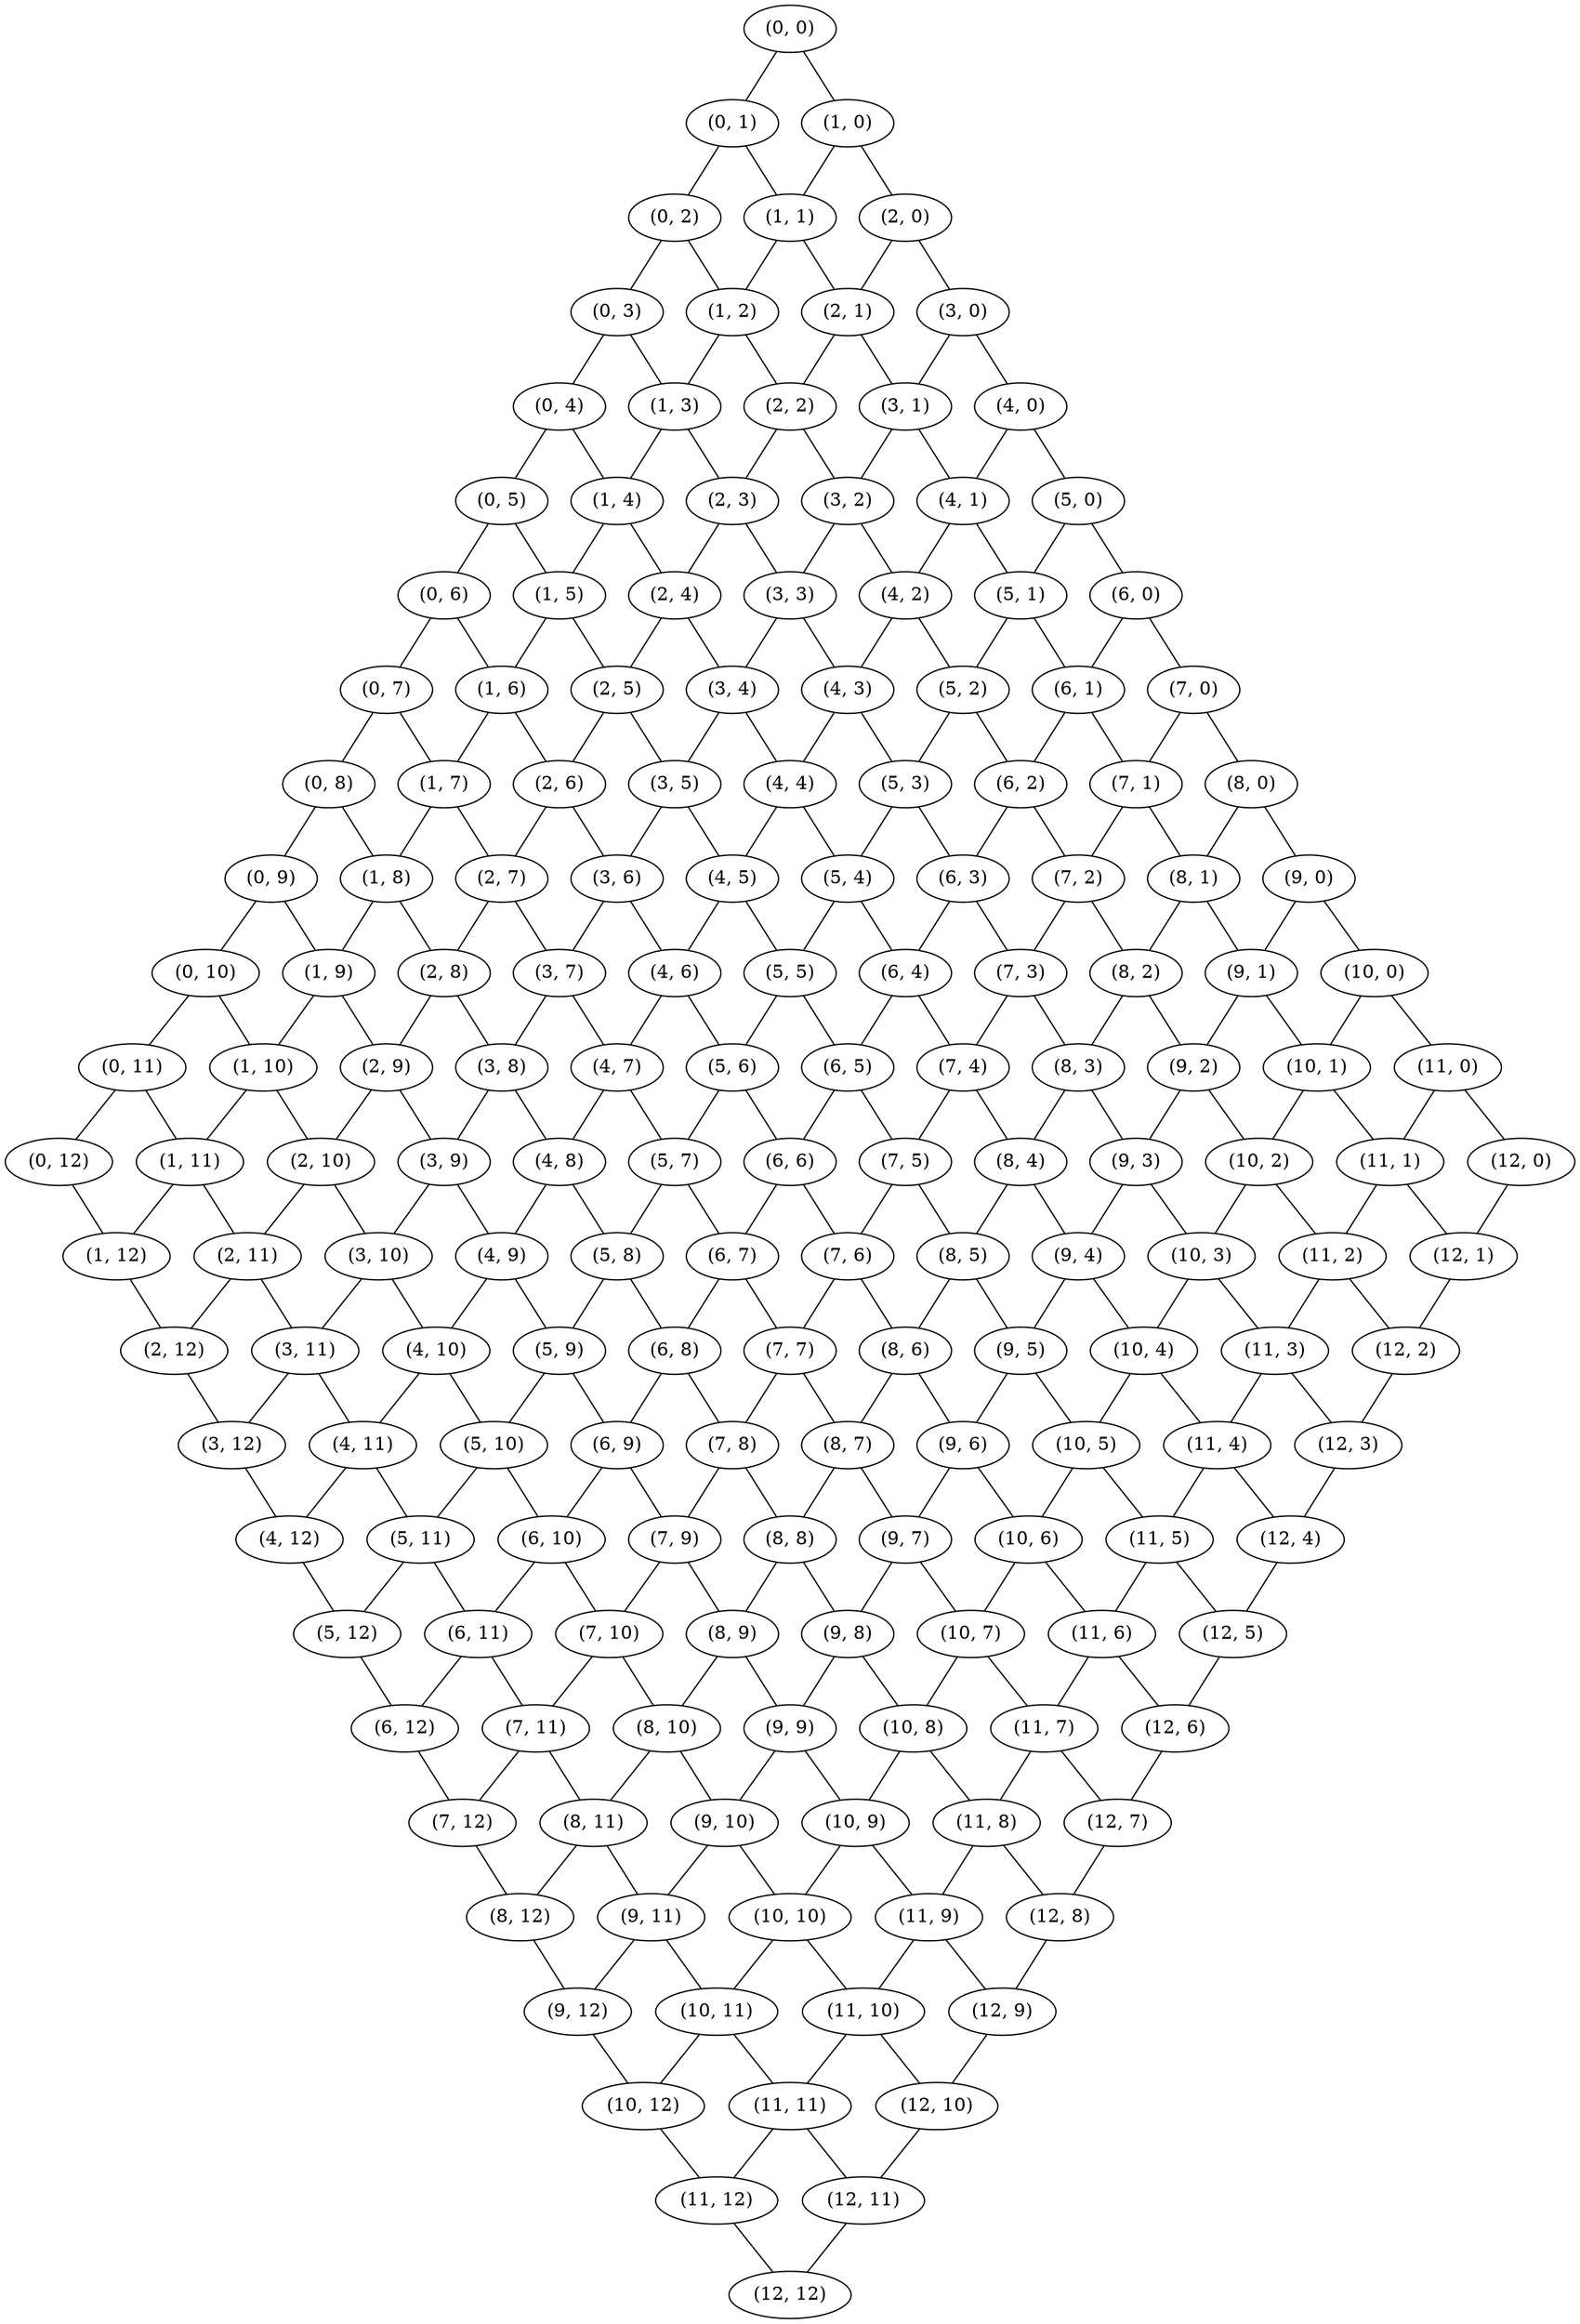 strict graph "" {
	"(0, 0)"	[heat_loss=2];
	"(0, 1)"	[heat_loss=4];
	"(0, 0)" -- "(0, 1)";
	"(1, 0)"	[heat_loss=3];
	"(0, 0)" -- "(1, 0)";
	"(0, 2)"	[heat_loss=1];
	"(0, 1)" -- "(0, 2)";
	"(1, 1)"	[heat_loss=2];
	"(0, 1)" -- "(1, 1)";
	"(0, 3)"	[heat_loss=3];
	"(0, 2)" -- "(0, 3)";
	"(1, 2)"	[heat_loss=1];
	"(0, 2)" -- "(1, 2)";
	"(0, 4)"	[heat_loss=4];
	"(0, 3)" -- "(0, 4)";
	"(1, 3)"	[heat_loss=5];
	"(0, 3)" -- "(1, 3)";
	"(0, 5)"	[heat_loss=3];
	"(0, 4)" -- "(0, 5)";
	"(1, 4)"	[heat_loss=4];
	"(0, 4)" -- "(1, 4)";
	"(0, 6)"	[heat_loss=2];
	"(0, 5)" -- "(0, 6)";
	"(1, 5)"	[heat_loss=5];
	"(0, 5)" -- "(1, 5)";
	"(0, 7)"	[heat_loss=3];
	"(0, 6)" -- "(0, 7)";
	"(1, 6)"	[heat_loss=3];
	"(0, 6)" -- "(1, 6)";
	"(0, 8)"	[heat_loss=1];
	"(0, 7)" -- "(0, 8)";
	"(1, 7)"	[heat_loss=5];
	"(0, 7)" -- "(1, 7)";
	"(0, 9)"	[heat_loss=1];
	"(0, 8)" -- "(0, 9)";
	"(1, 8)"	[heat_loss=3];
	"(0, 8)" -- "(1, 8)";
	"(0, 10)"	[heat_loss=3];
	"(0, 9)" -- "(0, 10)";
	"(1, 9)"	[heat_loss=5];
	"(0, 9)" -- "(1, 9)";
	"(0, 11)"	[heat_loss=2];
	"(0, 10)" -- "(0, 11)";
	"(1, 10)"	[heat_loss=6];
	"(0, 10)" -- "(1, 10)";
	"(0, 12)"	[heat_loss=3];
	"(0, 11)" -- "(0, 12)";
	"(1, 11)"	[heat_loss=2];
	"(0, 11)" -- "(1, 11)";
	"(1, 12)"	[heat_loss=3];
	"(0, 12)" -- "(1, 12)";
	"(1, 0)" -- "(1, 1)";
	"(2, 0)"	[heat_loss=3];
	"(1, 0)" -- "(2, 0)";
	"(1, 1)" -- "(1, 2)";
	"(2, 1)"	[heat_loss=2];
	"(1, 1)" -- "(2, 1)";
	"(1, 2)" -- "(1, 3)";
	"(2, 2)"	[heat_loss=5];
	"(1, 2)" -- "(2, 2)";
	"(1, 3)" -- "(1, 4)";
	"(2, 3)"	[heat_loss=5];
	"(1, 3)" -- "(2, 3)";
	"(1, 4)" -- "(1, 5)";
	"(2, 4)"	[heat_loss=2];
	"(1, 4)" -- "(2, 4)";
	"(1, 5)" -- "(1, 6)";
	"(2, 5)"	[heat_loss=4];
	"(1, 5)" -- "(2, 5)";
	"(1, 6)" -- "(1, 7)";
	"(2, 6)"	[heat_loss=5];
	"(1, 6)" -- "(2, 6)";
	"(1, 7)" -- "(1, 8)";
	"(2, 7)"	[heat_loss=6];
	"(1, 7)" -- "(2, 7)";
	"(1, 8)" -- "(1, 9)";
	"(2, 8)"	[heat_loss=5];
	"(1, 8)" -- "(2, 8)";
	"(1, 9)" -- "(1, 10)";
	"(2, 9)"	[heat_loss=4];
	"(1, 9)" -- "(2, 9)";
	"(1, 10)" -- "(1, 11)";
	"(2, 10)"	[heat_loss=2];
	"(1, 10)" -- "(2, 10)";
	"(1, 11)" -- "(1, 12)";
	"(2, 11)"	[heat_loss=5];
	"(1, 11)" -- "(2, 11)";
	"(2, 12)"	[heat_loss=4];
	"(1, 12)" -- "(2, 12)";
	"(2, 0)" -- "(2, 1)";
	"(3, 0)"	[heat_loss=3];
	"(2, 0)" -- "(3, 0)";
	"(2, 1)" -- "(2, 2)";
	"(3, 1)"	[heat_loss=4];
	"(2, 1)" -- "(3, 1)";
	"(2, 2)" -- "(2, 3)";
	"(3, 2)"	[heat_loss=4];
	"(2, 2)" -- "(3, 2)";
	"(2, 3)" -- "(2, 4)";
	"(3, 3)"	[heat_loss=6];
	"(2, 3)" -- "(3, 3)";
	"(2, 4)" -- "(2, 5)";
	"(3, 4)"	[heat_loss=5];
	"(2, 4)" -- "(3, 4)";
	"(2, 5)" -- "(2, 6)";
	"(3, 5)"	[heat_loss=8];
	"(2, 5)" -- "(3, 5)";
	"(2, 6)" -- "(2, 7)";
	"(3, 6)"	[heat_loss=5];
	"(2, 6)" -- "(3, 6)";
	"(2, 7)" -- "(2, 8)";
	"(3, 7)"	[heat_loss=8];
	"(2, 7)" -- "(3, 7)";
	"(2, 8)" -- "(2, 9)";
	"(3, 8)"	[heat_loss=4];
	"(2, 8)" -- "(3, 8)";
	"(2, 9)" -- "(2, 10)";
	"(3, 9)"	[heat_loss=5];
	"(2, 9)" -- "(3, 9)";
	"(2, 10)" -- "(2, 11)";
	"(3, 10)"	[heat_loss=4];
	"(2, 10)" -- "(3, 10)";
	"(2, 11)" -- "(2, 12)";
	"(3, 11)"	[heat_loss=5];
	"(2, 11)" -- "(3, 11)";
	"(3, 12)"	[heat_loss=2];
	"(2, 12)" -- "(3, 12)";
	"(3, 0)" -- "(3, 1)";
	"(4, 0)"	[heat_loss=4];
	"(3, 0)" -- "(4, 0)";
	"(3, 1)" -- "(3, 2)";
	"(4, 1)"	[heat_loss=5];
	"(3, 1)" -- "(4, 1)";
	"(3, 2)" -- "(3, 3)";
	"(4, 2)"	[heat_loss=4];
	"(3, 2)" -- "(4, 2)";
	"(3, 3)" -- "(3, 4)";
	"(4, 3)"	[heat_loss=6];
	"(3, 3)" -- "(4, 3)";
	"(3, 4)" -- "(3, 5)";
	"(4, 4)"	[heat_loss=6];
	"(3, 4)" -- "(4, 4)";
	"(3, 5)" -- "(3, 6)";
	"(4, 5)"	[heat_loss=5];
	"(3, 5)" -- "(4, 5)";
	"(3, 6)" -- "(3, 7)";
	"(4, 6)"	[heat_loss=7];
	"(3, 6)" -- "(4, 6)";
	"(3, 7)" -- "(3, 8)";
	"(4, 7)"	[heat_loss=8];
	"(3, 7)" -- "(4, 7)";
	"(3, 8)" -- "(3, 9)";
	"(4, 8)"	[heat_loss=6];
	"(3, 8)" -- "(4, 8)";
	"(3, 9)" -- "(3, 10)";
	"(4, 9)"	[heat_loss=7];
	"(3, 9)" -- "(4, 9)";
	"(3, 10)" -- "(3, 11)";
	"(4, 10)"	[heat_loss=5];
	"(3, 10)" -- "(4, 10)";
	"(3, 11)" -- "(3, 12)";
	"(4, 11)"	[heat_loss=3];
	"(3, 11)" -- "(4, 11)";
	"(4, 12)"	[heat_loss=6];
	"(3, 12)" -- "(4, 12)";
	"(4, 0)" -- "(4, 1)";
	"(5, 0)"	[heat_loss=1];
	"(4, 0)" -- "(5, 0)";
	"(4, 1)" -- "(4, 2)";
	"(5, 1)"	[heat_loss=4];
	"(4, 1)" -- "(5, 1)";
	"(4, 2)" -- "(4, 3)";
	"(5, 2)"	[heat_loss=3];
	"(4, 2)" -- "(5, 2)";
	"(4, 3)" -- "(4, 4)";
	"(5, 3)"	[heat_loss=8];
	"(4, 3)" -- "(5, 3)";
	"(4, 4)" -- "(4, 5)";
	"(5, 4)"	[heat_loss=5];
	"(4, 4)" -- "(5, 4)";
	"(4, 5)" -- "(4, 6)";
	"(5, 5)"	[heat_loss=9];
	"(4, 5)" -- "(5, 5)";
	"(4, 6)" -- "(4, 7)";
	"(5, 6)"	[heat_loss=8];
	"(4, 6)" -- "(5, 6)";
	"(4, 7)" -- "(4, 8)";
	"(5, 7)"	[heat_loss=7];
	"(4, 7)" -- "(5, 7)";
	"(4, 8)" -- "(4, 9)";
	"(5, 8)"	[heat_loss=9];
	"(4, 8)" -- "(5, 8)";
	"(4, 9)" -- "(4, 10)";
	"(5, 9)"	[heat_loss=8];
	"(4, 9)" -- "(5, 9)";
	"(4, 10)" -- "(4, 11)";
	"(5, 10)"	[heat_loss=4];
	"(4, 10)" -- "(5, 10)";
	"(4, 11)" -- "(4, 12)";
	"(5, 11)"	[heat_loss=5];
	"(4, 11)" -- "(5, 11)";
	"(5, 12)"	[heat_loss=4];
	"(4, 12)" -- "(5, 12)";
	"(5, 0)" -- "(5, 1)";
	"(6, 0)"	[heat_loss=4];
	"(5, 0)" -- "(6, 0)";
	"(5, 1)" -- "(5, 2)";
	"(6, 1)"	[heat_loss=4];
	"(5, 1)" -- "(6, 1)";
	"(5, 2)" -- "(5, 3)";
	"(6, 2)"	[heat_loss=5];
	"(5, 2)" -- "(6, 2)";
	"(5, 3)" -- "(5, 4)";
	"(6, 3)"	[heat_loss=7];
	"(5, 3)" -- "(6, 3)";
	"(5, 4)" -- "(5, 5)";
	"(6, 4)"	[heat_loss=8];
	"(5, 4)" -- "(6, 4)";
	"(5, 5)" -- "(5, 6)";
	"(6, 5)"	[heat_loss=7];
	"(5, 5)" -- "(6, 5)";
	"(5, 6)" -- "(5, 7)";
	"(6, 6)"	[heat_loss=6];
	"(5, 6)" -- "(6, 6)";
	"(5, 7)" -- "(5, 8)";
	"(6, 7)"	[heat_loss=9];
	"(5, 7)" -- "(6, 7)";
	"(5, 8)" -- "(5, 9)";
	"(6, 8)"	[heat_loss=8];
	"(5, 8)" -- "(6, 8)";
	"(5, 9)" -- "(5, 10)";
	"(6, 9)"	[heat_loss=7];
	"(5, 9)" -- "(6, 9)";
	"(5, 10)" -- "(5, 11)";
	"(6, 10)"	[heat_loss=7];
	"(5, 10)" -- "(6, 10)";
	"(5, 11)" -- "(5, 12)";
	"(6, 11)"	[heat_loss=6];
	"(5, 11)" -- "(6, 11)";
	"(6, 12)"	[heat_loss=6];
	"(5, 12)" -- "(6, 12)";
	"(6, 0)" -- "(6, 1)";
	"(7, 0)"	[heat_loss=3];
	"(6, 0)" -- "(7, 0)";
	"(6, 1)" -- "(6, 2)";
	"(7, 1)"	[heat_loss=6];
	"(6, 1)" -- "(7, 1)";
	"(6, 2)" -- "(6, 3)";
	"(7, 2)"	[heat_loss=3];
	"(6, 2)" -- "(7, 2)";
	"(6, 3)" -- "(6, 4)";
	"(7, 3)"	[heat_loss=7];
	"(6, 3)" -- "(7, 3)";
	"(6, 4)" -- "(6, 5)";
	"(7, 4)"	[heat_loss=8];
	"(6, 4)" -- "(7, 4)";
	"(6, 5)" -- "(6, 6)";
	"(7, 5)"	[heat_loss=7];
	"(6, 5)" -- "(7, 5)";
	"(6, 6)" -- "(6, 7)";
	"(7, 6)"	[heat_loss=7];
	"(6, 6)" -- "(7, 6)";
	"(6, 7)" -- "(6, 8)";
	"(7, 7)"	[heat_loss=9];
	"(6, 7)" -- "(7, 7)";
	"(6, 8)" -- "(6, 9)";
	"(7, 8)"	[heat_loss=7];
	"(6, 8)" -- "(7, 8)";
	"(6, 9)" -- "(6, 10)";
	"(7, 9)"	[heat_loss=9];
	"(6, 9)" -- "(7, 9)";
	"(6, 10)" -- "(6, 11)";
	"(7, 10)"	[heat_loss=6];
	"(6, 10)" -- "(7, 10)";
	"(6, 11)" -- "(6, 12)";
	"(7, 11)"	[heat_loss=5];
	"(6, 11)" -- "(7, 11)";
	"(7, 12)"	[heat_loss=3];
	"(6, 12)" -- "(7, 12)";
	"(7, 0)" -- "(7, 1)";
	"(8, 0)"	[heat_loss=4];
	"(7, 0)" -- "(8, 0)";
	"(7, 1)" -- "(7, 2)";
	"(8, 1)"	[heat_loss=6];
	"(7, 1)" -- "(8, 1)";
	"(7, 2)" -- "(7, 3)";
	"(8, 2)"	[heat_loss=5];
	"(7, 2)" -- "(8, 2)";
	"(7, 3)" -- "(7, 4)";
	"(8, 3)"	[heat_loss=4];
	"(7, 3)" -- "(8, 3)";
	"(7, 4)" -- "(7, 5)";
	"(8, 4)"	[heat_loss=9];
	"(7, 4)" -- "(8, 4)";
	"(7, 5)" -- "(7, 6)";
	"(8, 5)"	[heat_loss=6];
	"(7, 5)" -- "(8, 5)";
	"(7, 6)" -- "(7, 7)";
	"(8, 6)"	[heat_loss=7];
	"(7, 6)" -- "(8, 6)";
	"(7, 7)" -- "(7, 8)";
	"(8, 7)"	[heat_loss=9];
	"(7, 7)" -- "(8, 7)";
	"(7, 8)" -- "(7, 9)";
	"(8, 8)"	[heat_loss=8];
	"(7, 8)" -- "(8, 8)";
	"(7, 9)" -- "(7, 10)";
	"(8, 9)"	[heat_loss=6];
	"(7, 9)" -- "(8, 9)";
	"(7, 10)" -- "(7, 11)";
	"(8, 10)"	[heat_loss=8];
	"(7, 10)" -- "(8, 10)";
	"(7, 11)" -- "(7, 12)";
	"(8, 11)"	[heat_loss=8];
	"(7, 11)" -- "(8, 11)";
	"(8, 12)"	[heat_loss=7];
	"(7, 12)" -- "(8, 12)";
	"(8, 0)" -- "(8, 1)";
	"(9, 0)"	[heat_loss=4];
	"(8, 0)" -- "(9, 0)";
	"(8, 1)" -- "(8, 2)";
	"(9, 1)"	[heat_loss=5];
	"(8, 1)" -- "(9, 1)";
	"(8, 2)" -- "(8, 3)";
	"(9, 2)"	[heat_loss=6];
	"(8, 2)" -- "(9, 2)";
	"(8, 3)" -- "(8, 4)";
	"(9, 3)"	[heat_loss=4];
	"(8, 3)" -- "(9, 3)";
	"(8, 4)" -- "(8, 5)";
	"(9, 4)"	[heat_loss=6];
	"(8, 4)" -- "(9, 4)";
	"(8, 5)" -- "(8, 6)";
	"(9, 5)"	[heat_loss=7];
	"(8, 5)" -- "(9, 5)";
	"(8, 6)" -- "(8, 7)";
	"(9, 6)"	[heat_loss=9];
	"(8, 6)" -- "(9, 6)";
	"(8, 7)" -- "(8, 8)";
	"(9, 7)"	[heat_loss=9];
	"(8, 7)" -- "(9, 7)";
	"(8, 8)" -- "(8, 9)";
	"(9, 8)"	[heat_loss=8];
	"(8, 8)" -- "(9, 8)";
	"(8, 9)" -- "(8, 10)";
	"(9, 9)"	[heat_loss=6];
	"(8, 9)" -- "(9, 9)";
	"(8, 10)" -- "(8, 11)";
	"(9, 10)"	[heat_loss=4];
	"(8, 10)" -- "(9, 10)";
	"(8, 11)" -- "(8, 12)";
	"(9, 11)"	[heat_loss=5];
	"(8, 11)" -- "(9, 11)";
	"(9, 12)"	[heat_loss=3];
	"(8, 12)" -- "(9, 12)";
	"(9, 0)" -- "(9, 1)";
	"(10, 0)"	[heat_loss=1];
	"(9, 0)" -- "(10, 0)";
	"(9, 1)" -- "(9, 2)";
	"(10, 1)"	[heat_loss=2];
	"(9, 1)" -- "(10, 1)";
	"(9, 2)" -- "(9, 3)";
	"(10, 2)"	[heat_loss=2];
	"(9, 2)" -- "(10, 2)";
	"(9, 3)" -- "(9, 4)";
	"(10, 3)"	[heat_loss=4];
	"(9, 3)" -- "(10, 3)";
	"(9, 4)" -- "(9, 5)";
	"(10, 4)"	[heat_loss=6];
	"(9, 4)" -- "(10, 4)";
	"(9, 5)" -- "(9, 6)";
	"(10, 5)"	[heat_loss=8];
	"(9, 5)" -- "(10, 5)";
	"(9, 6)" -- "(9, 7)";
	"(10, 6)"	[heat_loss=6];
	"(9, 6)" -- "(10, 6)";
	"(9, 7)" -- "(9, 8)";
	"(10, 7)"	[heat_loss=8];
	"(9, 7)" -- "(10, 7)";
	"(9, 8)" -- "(9, 9)";
	"(10, 8)"	[heat_loss=6];
	"(9, 8)" -- "(10, 8)";
	"(9, 9)" -- "(9, 10)";
	"(10, 9)"	[heat_loss=5];
	"(9, 9)" -- "(10, 9)";
	"(9, 10)" -- "(9, 11)";
	"(10, 10)"	[heat_loss=5];
	"(9, 10)" -- "(10, 10)";
	"(9, 11)" -- "(9, 12)";
	"(10, 11)"	[heat_loss=6];
	"(9, 11)" -- "(10, 11)";
	"(10, 12)"	[heat_loss=3];
	"(9, 12)" -- "(10, 12)";
	"(10, 0)" -- "(10, 1)";
	"(11, 0)"	[heat_loss=2];
	"(10, 0)" -- "(11, 0)";
	"(10, 1)" -- "(10, 2)";
	"(11, 1)"	[heat_loss=5];
	"(10, 1)" -- "(11, 1)";
	"(10, 2)" -- "(10, 3)";
	"(11, 2)"	[heat_loss=4];
	"(10, 2)" -- "(11, 2)";
	"(10, 3)" -- "(10, 4)";
	"(11, 3)"	[heat_loss=6];
	"(10, 3)" -- "(11, 3)";
	"(10, 4)" -- "(10, 5)";
	"(11, 4)"	[heat_loss=5];
	"(10, 4)" -- "(11, 4)";
	"(10, 5)" -- "(10, 6)";
	"(11, 5)"	[heat_loss=4];
	"(10, 5)" -- "(11, 5)";
	"(10, 6)" -- "(10, 7)";
	"(11, 6)"	[heat_loss=8];
	"(10, 6)" -- "(11, 6)";
	"(10, 7)" -- "(10, 8)";
	"(11, 7)"	[heat_loss=8];
	"(10, 7)" -- "(11, 7)";
	"(10, 8)" -- "(10, 9)";
	"(11, 8)"	[heat_loss=8];
	"(10, 8)" -- "(11, 8)";
	"(10, 9)" -- "(10, 10)";
	"(11, 9)"	[heat_loss=7];
	"(10, 9)" -- "(11, 9)";
	"(10, 10)" -- "(10, 11)";
	"(11, 10)"	[heat_loss=7];
	"(10, 10)" -- "(11, 10)";
	"(10, 11)" -- "(10, 12)";
	"(11, 11)"	[heat_loss=3];
	"(10, 11)" -- "(11, 11)";
	"(11, 12)"	[heat_loss=5];
	"(10, 12)" -- "(11, 12)";
	"(11, 0)" -- "(11, 1)";
	"(12, 0)"	[heat_loss=4];
	"(11, 0)" -- "(12, 0)";
	"(11, 1)" -- "(11, 2)";
	"(12, 1)"	[heat_loss=3];
	"(11, 1)" -- "(12, 1)";
	"(11, 2)" -- "(11, 3)";
	"(12, 2)"	[heat_loss=2];
	"(11, 2)" -- "(12, 2)";
	"(11, 3)" -- "(11, 4)";
	"(12, 3)"	[heat_loss=2];
	"(11, 3)" -- "(12, 3)";
	"(11, 4)" -- "(11, 5)";
	"(12, 4)"	[heat_loss=6];
	"(11, 4)" -- "(12, 4)";
	"(11, 5)" -- "(11, 6)";
	"(12, 5)"	[heat_loss=7];
	"(11, 5)" -- "(12, 5)";
	"(11, 6)" -- "(11, 7)";
	"(12, 6)"	[heat_loss=4];
	"(11, 6)" -- "(12, 6)";
	"(11, 7)" -- "(11, 8)";
	"(12, 7)"	[heat_loss=6];
	"(11, 7)" -- "(12, 7)";
	"(11, 8)" -- "(11, 9)";
	"(12, 8)"	[heat_loss=5];
	"(11, 8)" -- "(12, 8)";
	"(11, 9)" -- "(11, 10)";
	"(12, 9)"	[heat_loss=5];
	"(11, 9)" -- "(12, 9)";
	"(11, 10)" -- "(11, 11)";
	"(12, 10)"	[heat_loss=5];
	"(11, 10)" -- "(12, 10)";
	"(11, 11)" -- "(11, 12)";
	"(12, 11)"	[heat_loss=3];
	"(11, 11)" -- "(12, 11)";
	"(12, 12)"	[heat_loss=3];
	"(11, 12)" -- "(12, 12)";
	"(12, 0)" -- "(12, 1)";
	"(12, 1)" -- "(12, 2)";
	"(12, 2)" -- "(12, 3)";
	"(12, 3)" -- "(12, 4)";
	"(12, 4)" -- "(12, 5)";
	"(12, 5)" -- "(12, 6)";
	"(12, 6)" -- "(12, 7)";
	"(12, 7)" -- "(12, 8)";
	"(12, 8)" -- "(12, 9)";
	"(12, 9)" -- "(12, 10)";
	"(12, 10)" -- "(12, 11)";
	"(12, 11)" -- "(12, 12)";
}
